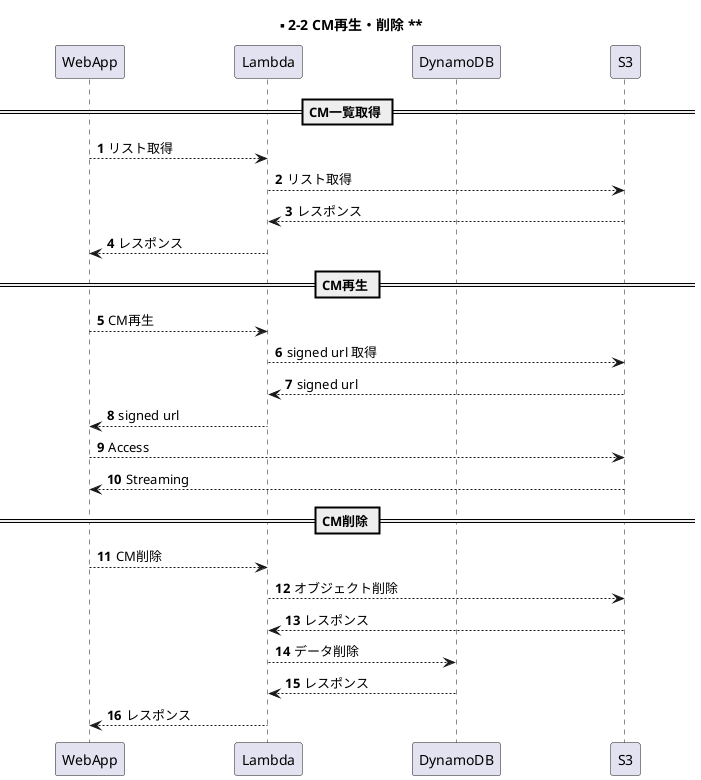@startuml s2-2

participant WebApp order 1
participant Lambda order 2
participant DynamoDB order 3
participant S3 order 4
skinparam ParticipantPadding 50
autonumber

title ** 2-2 CM再生・削除 **

== CM一覧取得 ==
WebApp --> Lambda: リスト取得
Lambda --> S3: リスト取得
Lambda <-- S3: レスポンス
WebApp <-- Lambda: レスポンス

== CM再生 ==
WebApp --> Lambda: CM再生
Lambda --> S3: signed url 取得
Lambda <-- S3: signed url
WebApp <-- Lambda: signed url
WebApp --> S3: Access
WebApp <-- S3: Streaming

== CM削除 ==
WebApp --> Lambda: CM削除
Lambda --> S3: オブジェクト削除
Lambda <-- S3: レスポンス
Lambda --> DynamoDB: データ削除
Lambda <-- DynamoDB: レスポンス
WebApp <-- Lambda: レスポンス

@enduml